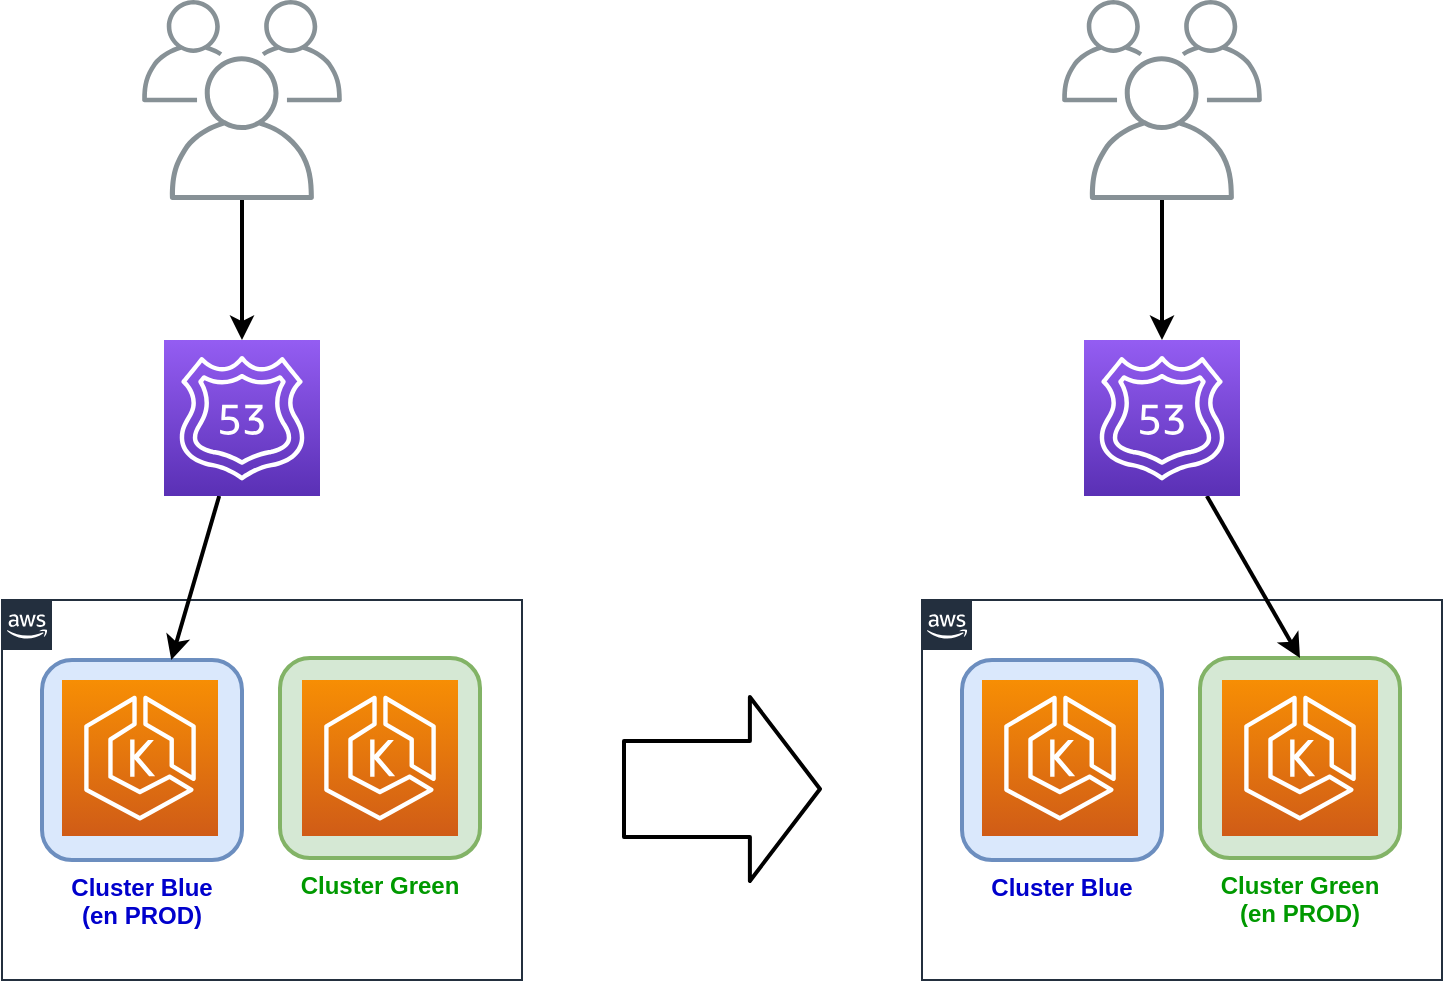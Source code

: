 <mxfile version="15.3.1" type="device"><diagram id="Ht1M8jgEwFfnCIfOTk4-" name="Page-1"><mxGraphModel dx="1422" dy="762" grid="1" gridSize="10" guides="1" tooltips="1" connect="1" arrows="1" fold="1" page="1" pageScale="1" pageWidth="827" pageHeight="1169" math="0" shadow="0"><root><mxCell id="0"/><mxCell id="1" parent="0"/><mxCell id="KEdO6LeArYsLyqzp2BkX-2" value="" style="points=[[0,0],[0.25,0],[0.5,0],[0.75,0],[1,0],[1,0.25],[1,0.5],[1,0.75],[1,1],[0.75,1],[0.5,1],[0.25,1],[0,1],[0,0.75],[0,0.5],[0,0.25]];outlineConnect=0;gradientColor=none;html=1;whiteSpace=wrap;fontSize=12;fontStyle=0;shape=mxgraph.aws4.group;grIcon=mxgraph.aws4.group_aws_cloud_alt;strokeColor=#232F3E;fillColor=none;verticalAlign=top;align=left;spacingLeft=30;fontColor=#232F3E;dashed=0;" parent="1" vertex="1"><mxGeometry x="40" y="340" width="260" height="190" as="geometry"/></mxCell><mxCell id="KEdO6LeArYsLyqzp2BkX-8" value="Cluster Green" style="rounded=1;whiteSpace=wrap;html=1;verticalAlign=top;fillColor=#d5e8d4;strokeColor=#82b366;glass=0;strokeWidth=2;labelPosition=center;verticalLabelPosition=bottom;align=center;fontStyle=1;fontColor=#009900;" parent="1" vertex="1"><mxGeometry x="179" y="369" width="100" height="100" as="geometry"/></mxCell><mxCell id="KEdO6LeArYsLyqzp2BkX-6" value="Cluster Blue&lt;br&gt;(en PROD)" style="rounded=1;whiteSpace=wrap;html=1;verticalAlign=top;fillColor=#dae8fc;strokeColor=#6c8ebf;glass=0;strokeWidth=2;labelPosition=center;verticalLabelPosition=bottom;align=center;fontStyle=1;fontColor=#0000CC;" parent="1" vertex="1"><mxGeometry x="60" y="370" width="100" height="100" as="geometry"/></mxCell><mxCell id="KEdO6LeArYsLyqzp2BkX-9" style="edgeStyle=orthogonalEdgeStyle;rounded=0;orthogonalLoop=1;jettySize=auto;html=1;fontColor=#009900;strokeWidth=2;" parent="1" source="KEdO6LeArYsLyqzp2BkX-1" target="KEdO6LeArYsLyqzp2BkX-3" edge="1"><mxGeometry relative="1" as="geometry"/></mxCell><mxCell id="KEdO6LeArYsLyqzp2BkX-1" value="" style="outlineConnect=0;gradientColor=none;fontColor=#545B64;strokeColor=none;fillColor=#879196;dashed=0;verticalLabelPosition=bottom;verticalAlign=top;align=center;html=1;fontSize=12;fontStyle=0;aspect=fixed;shape=mxgraph.aws4.illustration_users;pointerEvents=1" parent="1" vertex="1"><mxGeometry x="110" y="40" width="100" height="100" as="geometry"/></mxCell><mxCell id="KEdO6LeArYsLyqzp2BkX-10" style="rounded=0;orthogonalLoop=1;jettySize=auto;html=1;fontColor=#009900;strokeWidth=2;" parent="1" source="KEdO6LeArYsLyqzp2BkX-3" target="KEdO6LeArYsLyqzp2BkX-6" edge="1"><mxGeometry relative="1" as="geometry"/></mxCell><mxCell id="KEdO6LeArYsLyqzp2BkX-3" value="" style="points=[[0,0,0],[0.25,0,0],[0.5,0,0],[0.75,0,0],[1,0,0],[0,1,0],[0.25,1,0],[0.5,1,0],[0.75,1,0],[1,1,0],[0,0.25,0],[0,0.5,0],[0,0.75,0],[1,0.25,0],[1,0.5,0],[1,0.75,0]];outlineConnect=0;fontColor=#232F3E;gradientColor=#945DF2;gradientDirection=north;fillColor=#5A30B5;strokeColor=#ffffff;dashed=0;verticalLabelPosition=bottom;verticalAlign=top;align=center;html=1;fontSize=12;fontStyle=0;aspect=fixed;shape=mxgraph.aws4.resourceIcon;resIcon=mxgraph.aws4.route_53;" parent="1" vertex="1"><mxGeometry x="121" y="210" width="78" height="78" as="geometry"/></mxCell><mxCell id="KEdO6LeArYsLyqzp2BkX-4" value="" style="points=[[0,0,0],[0.25,0,0],[0.5,0,0],[0.75,0,0],[1,0,0],[0,1,0],[0.25,1,0],[0.5,1,0],[0.75,1,0],[1,1,0],[0,0.25,0],[0,0.5,0],[0,0.75,0],[1,0.25,0],[1,0.5,0],[1,0.75,0]];outlineConnect=0;fontColor=#232F3E;gradientColor=#F78E04;gradientDirection=north;fillColor=#D05C17;strokeColor=#ffffff;dashed=0;verticalLabelPosition=bottom;verticalAlign=top;align=center;html=1;fontSize=12;fontStyle=0;aspect=fixed;shape=mxgraph.aws4.resourceIcon;resIcon=mxgraph.aws4.eks;" parent="1" vertex="1"><mxGeometry x="70" y="380" width="78" height="78" as="geometry"/></mxCell><mxCell id="KEdO6LeArYsLyqzp2BkX-5" value="" style="points=[[0,0,0],[0.25,0,0],[0.5,0,0],[0.75,0,0],[1,0,0],[0,1,0],[0.25,1,0],[0.5,1,0],[0.75,1,0],[1,1,0],[0,0.25,0],[0,0.5,0],[0,0.75,0],[1,0.25,0],[1,0.5,0],[1,0.75,0]];outlineConnect=0;fontColor=#232F3E;gradientColor=#F78E04;gradientDirection=north;fillColor=#D05C17;strokeColor=#ffffff;dashed=0;verticalLabelPosition=bottom;verticalAlign=top;align=center;html=1;fontSize=12;fontStyle=0;aspect=fixed;shape=mxgraph.aws4.resourceIcon;resIcon=mxgraph.aws4.eks;" parent="1" vertex="1"><mxGeometry x="190" y="380" width="78" height="78" as="geometry"/></mxCell><mxCell id="KEdO6LeArYsLyqzp2BkX-11" value="" style="points=[[0,0],[0.25,0],[0.5,0],[0.75,0],[1,0],[1,0.25],[1,0.5],[1,0.75],[1,1],[0.75,1],[0.5,1],[0.25,1],[0,1],[0,0.75],[0,0.5],[0,0.25]];outlineConnect=0;gradientColor=none;html=1;whiteSpace=wrap;fontSize=12;fontStyle=0;shape=mxgraph.aws4.group;grIcon=mxgraph.aws4.group_aws_cloud_alt;strokeColor=#232F3E;fillColor=none;verticalAlign=top;align=left;spacingLeft=30;fontColor=#232F3E;dashed=0;" parent="1" vertex="1"><mxGeometry x="500" y="340" width="260" height="190" as="geometry"/></mxCell><mxCell id="KEdO6LeArYsLyqzp2BkX-12" value="Cluster Green&lt;br&gt;(en PROD)" style="rounded=1;whiteSpace=wrap;html=1;verticalAlign=top;fillColor=#d5e8d4;strokeColor=#82b366;glass=0;strokeWidth=2;labelPosition=center;verticalLabelPosition=bottom;align=center;fontStyle=1;fontColor=#009900;" parent="1" vertex="1"><mxGeometry x="639" y="369" width="100" height="100" as="geometry"/></mxCell><mxCell id="KEdO6LeArYsLyqzp2BkX-13" value="Cluster Blue" style="rounded=1;whiteSpace=wrap;html=1;verticalAlign=top;fillColor=#dae8fc;strokeColor=#6c8ebf;glass=0;strokeWidth=2;labelPosition=center;verticalLabelPosition=bottom;align=center;fontStyle=1;fontColor=#0000CC;" parent="1" vertex="1"><mxGeometry x="520" y="370" width="100" height="100" as="geometry"/></mxCell><mxCell id="KEdO6LeArYsLyqzp2BkX-14" style="edgeStyle=orthogonalEdgeStyle;rounded=0;orthogonalLoop=1;jettySize=auto;html=1;fontColor=#009900;strokeWidth=2;" parent="1" source="KEdO6LeArYsLyqzp2BkX-15" target="KEdO6LeArYsLyqzp2BkX-17" edge="1"><mxGeometry relative="1" as="geometry"/></mxCell><mxCell id="KEdO6LeArYsLyqzp2BkX-15" value="" style="outlineConnect=0;gradientColor=none;fontColor=#545B64;strokeColor=none;fillColor=#879196;dashed=0;verticalLabelPosition=bottom;verticalAlign=top;align=center;html=1;fontSize=12;fontStyle=0;aspect=fixed;shape=mxgraph.aws4.illustration_users;pointerEvents=1" parent="1" vertex="1"><mxGeometry x="570" y="40" width="100" height="100" as="geometry"/></mxCell><mxCell id="KEdO6LeArYsLyqzp2BkX-16" style="rounded=0;orthogonalLoop=1;jettySize=auto;html=1;fontColor=#009900;strokeWidth=2;entryX=0.5;entryY=0;entryDx=0;entryDy=0;" parent="1" source="KEdO6LeArYsLyqzp2BkX-17" target="KEdO6LeArYsLyqzp2BkX-12" edge="1"><mxGeometry relative="1" as="geometry"/></mxCell><mxCell id="KEdO6LeArYsLyqzp2BkX-17" value="" style="points=[[0,0,0],[0.25,0,0],[0.5,0,0],[0.75,0,0],[1,0,0],[0,1,0],[0.25,1,0],[0.5,1,0],[0.75,1,0],[1,1,0],[0,0.25,0],[0,0.5,0],[0,0.75,0],[1,0.25,0],[1,0.5,0],[1,0.75,0]];outlineConnect=0;fontColor=#232F3E;gradientColor=#945DF2;gradientDirection=north;fillColor=#5A30B5;strokeColor=#ffffff;dashed=0;verticalLabelPosition=bottom;verticalAlign=top;align=center;html=1;fontSize=12;fontStyle=0;aspect=fixed;shape=mxgraph.aws4.resourceIcon;resIcon=mxgraph.aws4.route_53;" parent="1" vertex="1"><mxGeometry x="581" y="210" width="78" height="78" as="geometry"/></mxCell><mxCell id="KEdO6LeArYsLyqzp2BkX-18" value="" style="points=[[0,0,0],[0.25,0,0],[0.5,0,0],[0.75,0,0],[1,0,0],[0,1,0],[0.25,1,0],[0.5,1,0],[0.75,1,0],[1,1,0],[0,0.25,0],[0,0.5,0],[0,0.75,0],[1,0.25,0],[1,0.5,0],[1,0.75,0]];outlineConnect=0;fontColor=#232F3E;gradientColor=#F78E04;gradientDirection=north;fillColor=#D05C17;strokeColor=#ffffff;dashed=0;verticalLabelPosition=bottom;verticalAlign=top;align=center;html=1;fontSize=12;fontStyle=0;aspect=fixed;shape=mxgraph.aws4.resourceIcon;resIcon=mxgraph.aws4.eks;" parent="1" vertex="1"><mxGeometry x="530" y="380" width="78" height="78" as="geometry"/></mxCell><mxCell id="KEdO6LeArYsLyqzp2BkX-19" value="" style="points=[[0,0,0],[0.25,0,0],[0.5,0,0],[0.75,0,0],[1,0,0],[0,1,0],[0.25,1,0],[0.5,1,0],[0.75,1,0],[1,1,0],[0,0.25,0],[0,0.5,0],[0,0.75,0],[1,0.25,0],[1,0.5,0],[1,0.75,0]];outlineConnect=0;fontColor=#232F3E;gradientColor=#F78E04;gradientDirection=north;fillColor=#D05C17;strokeColor=#ffffff;dashed=0;verticalLabelPosition=bottom;verticalAlign=top;align=center;html=1;fontSize=12;fontStyle=0;aspect=fixed;shape=mxgraph.aws4.resourceIcon;resIcon=mxgraph.aws4.eks;" parent="1" vertex="1"><mxGeometry x="650" y="380" width="78" height="78" as="geometry"/></mxCell><mxCell id="KEdO6LeArYsLyqzp2BkX-20" value="" style="shape=flexArrow;endArrow=classic;html=1;fontColor=#009900;strokeWidth=2;endWidth=42;endSize=11.019;width=46.944;" parent="1" edge="1"><mxGeometry width="50" height="50" relative="1" as="geometry"><mxPoint x="350" y="434.5" as="sourcePoint"/><mxPoint x="450" y="434.5" as="targetPoint"/></mxGeometry></mxCell></root></mxGraphModel></diagram></mxfile>
